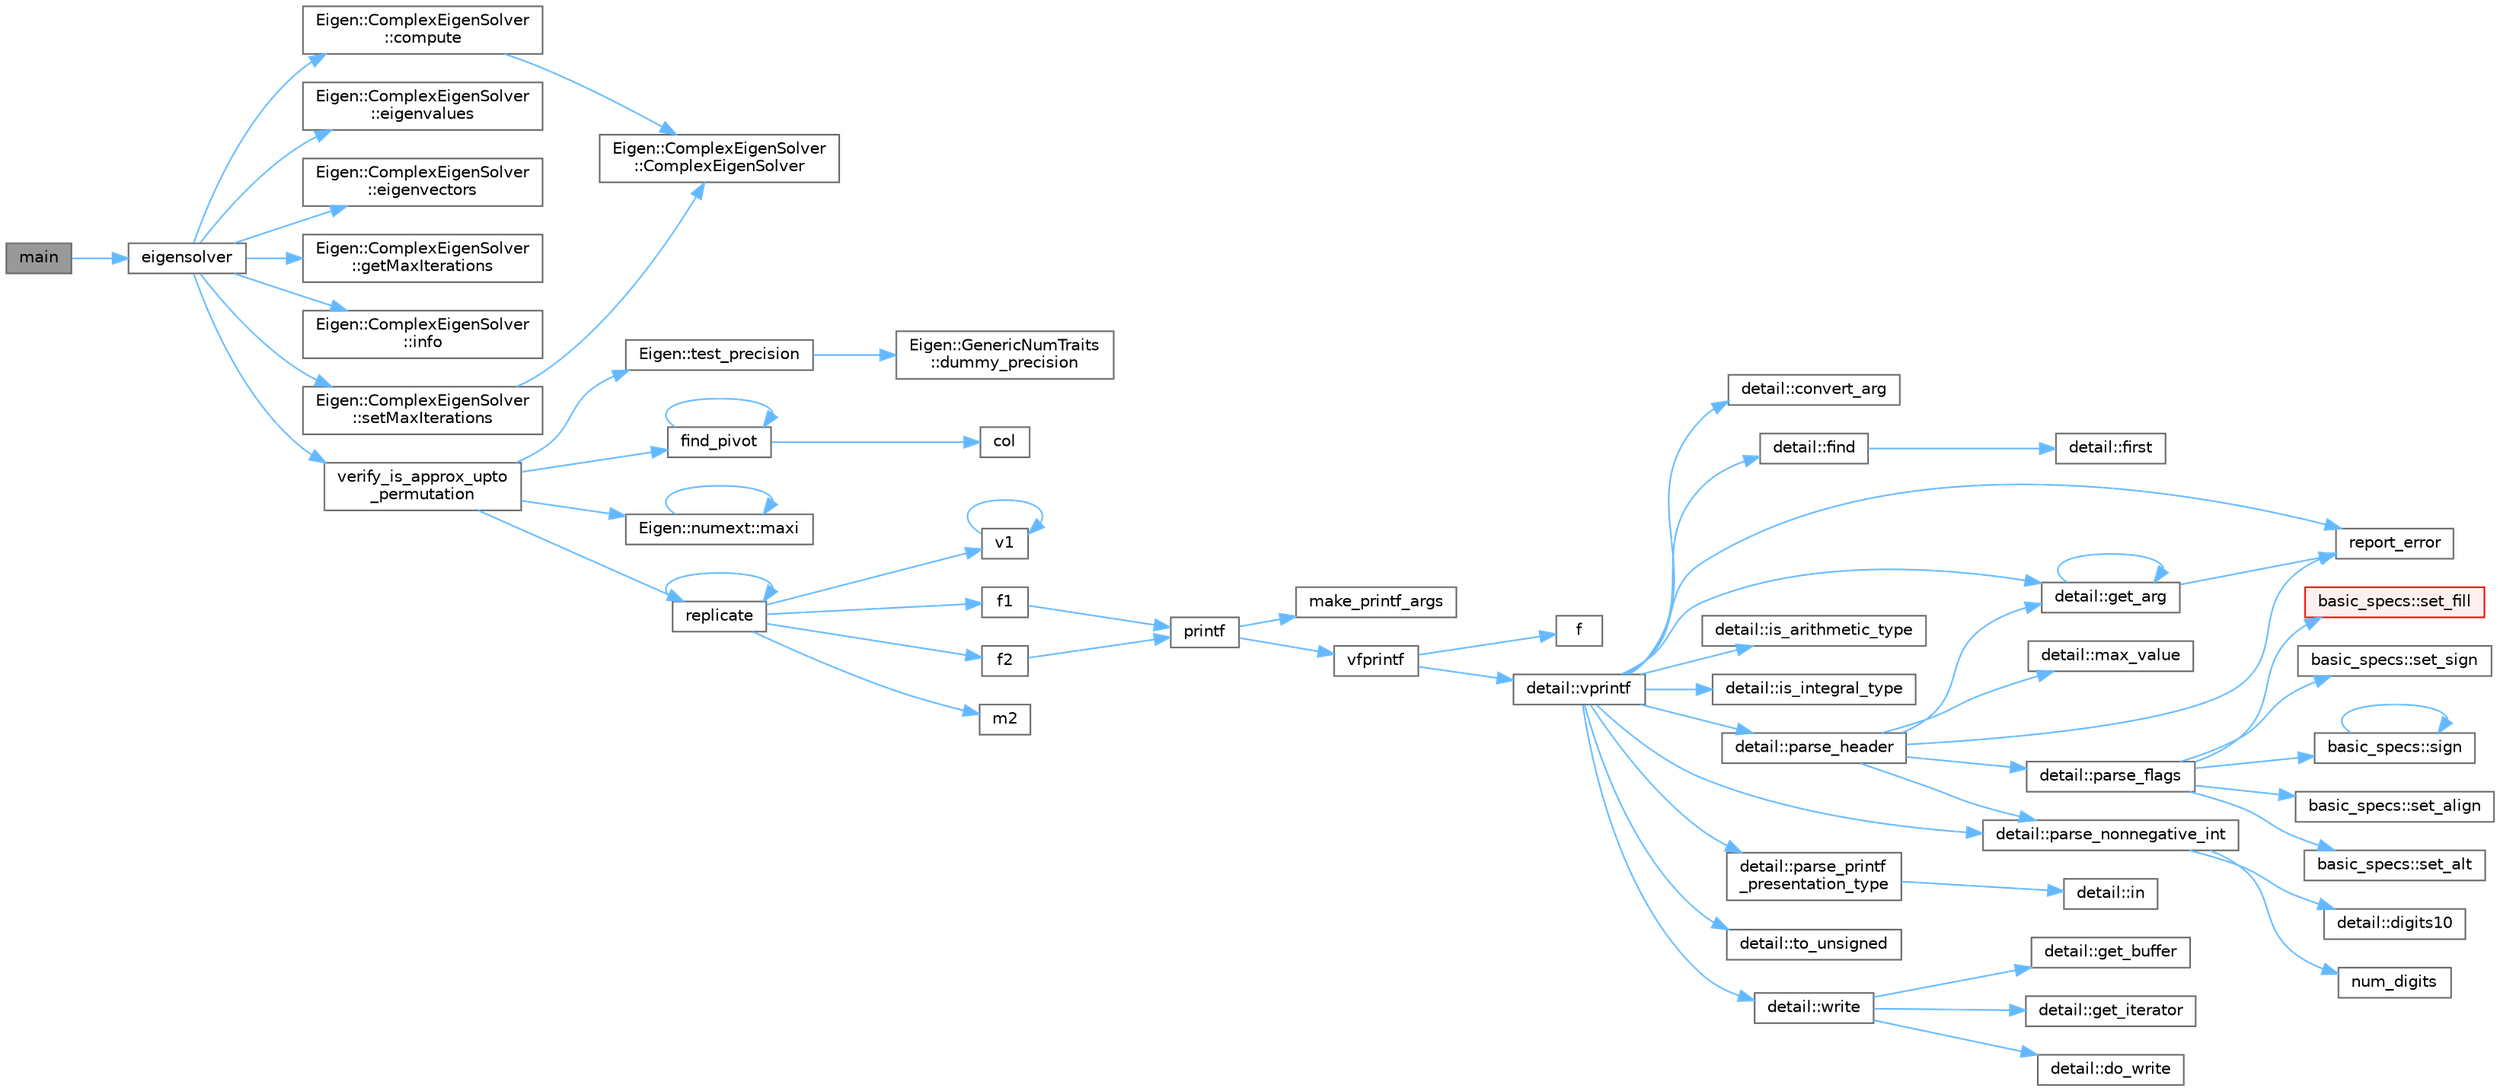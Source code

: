 digraph "main"
{
 // LATEX_PDF_SIZE
  bgcolor="transparent";
  edge [fontname=Helvetica,fontsize=10,labelfontname=Helvetica,labelfontsize=10];
  node [fontname=Helvetica,fontsize=10,shape=box,height=0.2,width=0.4];
  rankdir="LR";
  Node1 [id="Node000001",label="main",height=0.2,width=0.4,color="gray40", fillcolor="grey60", style="filled", fontcolor="black",tooltip=" "];
  Node1 -> Node2 [id="edge1_Node000001_Node000002",color="steelblue1",style="solid",tooltip=" "];
  Node2 [id="Node000002",label="eigensolver",height=0.2,width=0.4,color="grey40", fillcolor="white", style="filled",URL="$eigensolver__complex_8cpp.html#a936952f9210b126877c2c4a0f5f6e084",tooltip=" "];
  Node2 -> Node3 [id="edge2_Node000002_Node000003",color="steelblue1",style="solid",tooltip=" "];
  Node3 [id="Node000003",label="Eigen::ComplexEigenSolver\l::compute",height=0.2,width=0.4,color="grey40", fillcolor="white", style="filled",URL="$class_eigen_1_1_complex_eigen_solver.html#af5acd2af1ffbc97c798c06902b26b6c4",tooltip="Computes eigendecomposition of given matrix."];
  Node3 -> Node4 [id="edge3_Node000003_Node000004",color="steelblue1",style="solid",tooltip=" "];
  Node4 [id="Node000004",label="Eigen::ComplexEigenSolver\l::ComplexEigenSolver",height=0.2,width=0.4,color="grey40", fillcolor="white", style="filled",URL="$class_eigen_1_1_complex_eigen_solver.html#a3322a21574c61eefd450c003515ad802",tooltip="Default constructor."];
  Node2 -> Node5 [id="edge4_Node000002_Node000005",color="steelblue1",style="solid",tooltip=" "];
  Node5 [id="Node000005",label="Eigen::ComplexEigenSolver\l::eigenvalues",height=0.2,width=0.4,color="grey40", fillcolor="white", style="filled",URL="$class_eigen_1_1_complex_eigen_solver.html#a021de3dc1f37d4426a639eea39f9caae",tooltip="Returns the eigenvalues of given matrix."];
  Node2 -> Node6 [id="edge5_Node000002_Node000006",color="steelblue1",style="solid",tooltip=" "];
  Node6 [id="Node000006",label="Eigen::ComplexEigenSolver\l::eigenvectors",height=0.2,width=0.4,color="grey40", fillcolor="white", style="filled",URL="$class_eigen_1_1_complex_eigen_solver.html#a3f455e33d41cde76f622f9b21f536be3",tooltip="Returns the eigenvectors of given matrix."];
  Node2 -> Node7 [id="edge6_Node000002_Node000007",color="steelblue1",style="solid",tooltip=" "];
  Node7 [id="Node000007",label="Eigen::ComplexEigenSolver\l::getMaxIterations",height=0.2,width=0.4,color="grey40", fillcolor="white", style="filled",URL="$class_eigen_1_1_complex_eigen_solver.html#aeec4754e32bf2d1c650bf3aed110c3d3",tooltip="Returns the maximum number of iterations."];
  Node2 -> Node8 [id="edge7_Node000002_Node000008",color="steelblue1",style="solid",tooltip=" "];
  Node8 [id="Node000008",label="Eigen::ComplexEigenSolver\l::info",height=0.2,width=0.4,color="grey40", fillcolor="white", style="filled",URL="$class_eigen_1_1_complex_eigen_solver.html#ad4d9d8b90145900b9686d2dabbe46730",tooltip="Reports whether previous computation was successful."];
  Node2 -> Node9 [id="edge8_Node000002_Node000009",color="steelblue1",style="solid",tooltip=" "];
  Node9 [id="Node000009",label="Eigen::ComplexEigenSolver\l::setMaxIterations",height=0.2,width=0.4,color="grey40", fillcolor="white", style="filled",URL="$class_eigen_1_1_complex_eigen_solver.html#a0e62dccea1a84040c0602cede848505a",tooltip="Sets the maximum number of iterations allowed."];
  Node9 -> Node4 [id="edge9_Node000009_Node000004",color="steelblue1",style="solid",tooltip=" "];
  Node2 -> Node10 [id="edge10_Node000002_Node000010",color="steelblue1",style="solid",tooltip=" "];
  Node10 [id="Node000010",label="verify_is_approx_upto\l_permutation",height=0.2,width=0.4,color="grey40", fillcolor="white", style="filled",URL="$eigensolver__complex_8cpp.html#aa4187a23a508d9ba4e25992ade0580f7",tooltip=" "];
  Node10 -> Node11 [id="edge11_Node000010_Node000011",color="steelblue1",style="solid",tooltip=" "];
  Node11 [id="Node000011",label="find_pivot",height=0.2,width=0.4,color="grey40", fillcolor="white", style="filled",URL="$eigensolver__complex_8cpp.html#a77a711fc919c8e7780bf1071a67eacc0",tooltip=" "];
  Node11 -> Node12 [id="edge12_Node000011_Node000012",color="steelblue1",style="solid",tooltip=" "];
  Node12 [id="Node000012",label="col",height=0.2,width=0.4,color="grey40", fillcolor="white", style="filled",URL="$_matrix_base__col_8cpp.html#aa168d9544aa6d49fce0cbfc0bec849b0",tooltip=" "];
  Node11 -> Node11 [id="edge13_Node000011_Node000011",color="steelblue1",style="solid",tooltip=" "];
  Node10 -> Node13 [id="edge14_Node000010_Node000013",color="steelblue1",style="solid",tooltip=" "];
  Node13 [id="Node000013",label="Eigen::numext::maxi",height=0.2,width=0.4,color="grey40", fillcolor="white", style="filled",URL="$namespace_eigen_1_1numext.html#a29d502349f2ec9897c808e65e0f96eb4",tooltip=" "];
  Node13 -> Node13 [id="edge15_Node000013_Node000013",color="steelblue1",style="solid",tooltip=" "];
  Node10 -> Node14 [id="edge16_Node000010_Node000014",color="steelblue1",style="solid",tooltip=" "];
  Node14 [id="Node000014",label="replicate",height=0.2,width=0.4,color="grey40", fillcolor="white", style="filled",URL="$array__replicate_8cpp.html#ae5c42a5b3544325a1f936c973c834660",tooltip=" "];
  Node14 -> Node15 [id="edge17_Node000014_Node000015",color="steelblue1",style="solid",tooltip=" "];
  Node15 [id="Node000015",label="f1",height=0.2,width=0.4,color="grey40", fillcolor="white", style="filled",URL="$parallel__graph__pipeline_8cpp.html#a20ea9116f00e19915f910ca726f7518f",tooltip=" "];
  Node15 -> Node16 [id="edge18_Node000015_Node000016",color="steelblue1",style="solid",tooltip=" "];
  Node16 [id="Node000016",label="printf",height=0.2,width=0.4,color="grey40", fillcolor="white", style="filled",URL="$printf_8h.html#aee3ed3a831f25f07e7be3919fff2203a",tooltip=" "];
  Node16 -> Node17 [id="edge19_Node000016_Node000017",color="steelblue1",style="solid",tooltip=" "];
  Node17 [id="Node000017",label="make_printf_args",height=0.2,width=0.4,color="grey40", fillcolor="white", style="filled",URL="$printf_8h.html#a27dcc0efcda04388971dbea3c875f122",tooltip=" "];
  Node16 -> Node18 [id="edge20_Node000016_Node000018",color="steelblue1",style="solid",tooltip=" "];
  Node18 [id="Node000018",label="vfprintf",height=0.2,width=0.4,color="grey40", fillcolor="white", style="filled",URL="$printf_8h.html#abb30aad964fc771fb52cf3ad88649df2",tooltip=" "];
  Node18 -> Node19 [id="edge21_Node000018_Node000019",color="steelblue1",style="solid",tooltip=" "];
  Node19 [id="Node000019",label="f",height=0.2,width=0.4,color="grey40", fillcolor="white", style="filled",URL="$cxx11__tensor__map_8cpp.html#a7f507fea02198f6cb81c86640c7b1a4e",tooltip=" "];
  Node18 -> Node20 [id="edge22_Node000018_Node000020",color="steelblue1",style="solid",tooltip=" "];
  Node20 [id="Node000020",label="detail::vprintf",height=0.2,width=0.4,color="grey40", fillcolor="white", style="filled",URL="$namespacedetail.html#a1c8c2218e4c822aa8f743fb9c573717f",tooltip=" "];
  Node20 -> Node21 [id="edge23_Node000020_Node000021",color="steelblue1",style="solid",tooltip=" "];
  Node21 [id="Node000021",label="detail::convert_arg",height=0.2,width=0.4,color="grey40", fillcolor="white", style="filled",URL="$namespacedetail.html#a03c11572c9a664266d6925f327dec7f3",tooltip=" "];
  Node20 -> Node22 [id="edge24_Node000020_Node000022",color="steelblue1",style="solid",tooltip=" "];
  Node22 [id="Node000022",label="detail::find",height=0.2,width=0.4,color="grey40", fillcolor="white", style="filled",URL="$namespacedetail.html#a6b71952fab3dc32f3edb2c3e9811d8d9",tooltip=" "];
  Node22 -> Node23 [id="edge25_Node000022_Node000023",color="steelblue1",style="solid",tooltip=" "];
  Node23 [id="Node000023",label="detail::first",height=0.2,width=0.4,color="grey40", fillcolor="white", style="filled",URL="$namespacedetail.html#a02319a3deb124802b88b61f85987df5e",tooltip=" "];
  Node20 -> Node24 [id="edge26_Node000020_Node000024",color="steelblue1",style="solid",tooltip=" "];
  Node24 [id="Node000024",label="detail::get_arg",height=0.2,width=0.4,color="grey40", fillcolor="white", style="filled",URL="$namespacedetail.html#a342ef250e45bd09b2ef666b6fae1c355",tooltip=" "];
  Node24 -> Node24 [id="edge27_Node000024_Node000024",color="steelblue1",style="solid",tooltip=" "];
  Node24 -> Node25 [id="edge28_Node000024_Node000025",color="steelblue1",style="solid",tooltip=" "];
  Node25 [id="Node000025",label="report_error",height=0.2,width=0.4,color="grey40", fillcolor="white", style="filled",URL="$format-inl_8h.html#a5555893692b00b61b3886349332fd01f",tooltip=" "];
  Node20 -> Node26 [id="edge29_Node000020_Node000026",color="steelblue1",style="solid",tooltip=" "];
  Node26 [id="Node000026",label="detail::is_arithmetic_type",height=0.2,width=0.4,color="grey40", fillcolor="white", style="filled",URL="$namespacedetail.html#a802c50a56a3495fdab6020b375ba1389",tooltip=" "];
  Node20 -> Node27 [id="edge30_Node000020_Node000027",color="steelblue1",style="solid",tooltip=" "];
  Node27 [id="Node000027",label="detail::is_integral_type",height=0.2,width=0.4,color="grey40", fillcolor="white", style="filled",URL="$namespacedetail.html#a2a60f8d1bee41b803f43fc42b707b5d1",tooltip=" "];
  Node20 -> Node28 [id="edge31_Node000020_Node000028",color="steelblue1",style="solid",tooltip=" "];
  Node28 [id="Node000028",label="detail::parse_header",height=0.2,width=0.4,color="grey40", fillcolor="white", style="filled",URL="$namespacedetail.html#afc9d93e58b8edb8077f8bc8eee7f4035",tooltip=" "];
  Node28 -> Node24 [id="edge32_Node000028_Node000024",color="steelblue1",style="solid",tooltip=" "];
  Node28 -> Node29 [id="edge33_Node000028_Node000029",color="steelblue1",style="solid",tooltip=" "];
  Node29 [id="Node000029",label="detail::max_value",height=0.2,width=0.4,color="grey40", fillcolor="white", style="filled",URL="$namespacedetail.html#a45c2130c44ebe54179eafcee3cda2bfb",tooltip=" "];
  Node28 -> Node30 [id="edge34_Node000028_Node000030",color="steelblue1",style="solid",tooltip=" "];
  Node30 [id="Node000030",label="detail::parse_flags",height=0.2,width=0.4,color="grey40", fillcolor="white", style="filled",URL="$namespacedetail.html#a4213daed116a37e1767881da51238261",tooltip=" "];
  Node30 -> Node31 [id="edge35_Node000030_Node000031",color="steelblue1",style="solid",tooltip=" "];
  Node31 [id="Node000031",label="basic_specs::set_align",height=0.2,width=0.4,color="grey40", fillcolor="white", style="filled",URL="$classbasic__specs.html#ad73b6f854341aaabc744bf54e6ea6af6",tooltip=" "];
  Node30 -> Node32 [id="edge36_Node000030_Node000032",color="steelblue1",style="solid",tooltip=" "];
  Node32 [id="Node000032",label="basic_specs::set_alt",height=0.2,width=0.4,color="grey40", fillcolor="white", style="filled",URL="$classbasic__specs.html#a5f10314706a8a3d579f882f30d283b61",tooltip=" "];
  Node30 -> Node33 [id="edge37_Node000030_Node000033",color="steelblue1",style="solid",tooltip=" "];
  Node33 [id="Node000033",label="basic_specs::set_fill",height=0.2,width=0.4,color="red", fillcolor="#FFF0F0", style="filled",URL="$classbasic__specs.html#a1600987fb39fed5dfdac21b218061a9e",tooltip=" "];
  Node30 -> Node35 [id="edge38_Node000030_Node000035",color="steelblue1",style="solid",tooltip=" "];
  Node35 [id="Node000035",label="basic_specs::set_sign",height=0.2,width=0.4,color="grey40", fillcolor="white", style="filled",URL="$classbasic__specs.html#a7020ec66ba6918727e4102567c5c731a",tooltip=" "];
  Node30 -> Node36 [id="edge39_Node000030_Node000036",color="steelblue1",style="solid",tooltip=" "];
  Node36 [id="Node000036",label="basic_specs::sign",height=0.2,width=0.4,color="grey40", fillcolor="white", style="filled",URL="$classbasic__specs.html#a380e6ff33a8ae05e3ef479bf95696ad2",tooltip=" "];
  Node36 -> Node36 [id="edge40_Node000036_Node000036",color="steelblue1",style="solid",tooltip=" "];
  Node28 -> Node37 [id="edge41_Node000028_Node000037",color="steelblue1",style="solid",tooltip=" "];
  Node37 [id="Node000037",label="detail::parse_nonnegative_int",height=0.2,width=0.4,color="grey40", fillcolor="white", style="filled",URL="$namespacedetail.html#a338caba782225e115a9902d4d0835f5f",tooltip=" "];
  Node37 -> Node38 [id="edge42_Node000037_Node000038",color="steelblue1",style="solid",tooltip=" "];
  Node38 [id="Node000038",label="detail::digits10",height=0.2,width=0.4,color="grey40", fillcolor="white", style="filled",URL="$namespacedetail.html#a3a043db05db2d07deb2d98ba2d04b4eb",tooltip=" "];
  Node37 -> Node39 [id="edge43_Node000037_Node000039",color="steelblue1",style="solid",tooltip=" "];
  Node39 [id="Node000039",label="num_digits",height=0.2,width=0.4,color="grey40", fillcolor="white", style="filled",URL="$_sequence_8c.html#aa16e8c03d098498ad9c8839cf2c48044",tooltip=" "];
  Node28 -> Node25 [id="edge44_Node000028_Node000025",color="steelblue1",style="solid",tooltip=" "];
  Node20 -> Node37 [id="edge45_Node000020_Node000037",color="steelblue1",style="solid",tooltip=" "];
  Node20 -> Node40 [id="edge46_Node000020_Node000040",color="steelblue1",style="solid",tooltip=" "];
  Node40 [id="Node000040",label="detail::parse_printf\l_presentation_type",height=0.2,width=0.4,color="grey40", fillcolor="white", style="filled",URL="$namespacedetail.html#aa2cb095169b23e3a66260ad7078f44cc",tooltip=" "];
  Node40 -> Node41 [id="edge47_Node000040_Node000041",color="steelblue1",style="solid",tooltip=" "];
  Node41 [id="Node000041",label="detail::in",height=0.2,width=0.4,color="grey40", fillcolor="white", style="filled",URL="$namespacedetail.html#a52a5e2ed06c229dcf95ea5c46d48d05e",tooltip=" "];
  Node20 -> Node25 [id="edge48_Node000020_Node000025",color="steelblue1",style="solid",tooltip=" "];
  Node20 -> Node42 [id="edge49_Node000020_Node000042",color="steelblue1",style="solid",tooltip=" "];
  Node42 [id="Node000042",label="detail::to_unsigned",height=0.2,width=0.4,color="grey40", fillcolor="white", style="filled",URL="$namespacedetail.html#a4855e668246c731a97484efc329f2aac",tooltip=" "];
  Node20 -> Node43 [id="edge50_Node000020_Node000043",color="steelblue1",style="solid",tooltip=" "];
  Node43 [id="Node000043",label="detail::write",height=0.2,width=0.4,color="grey40", fillcolor="white", style="filled",URL="$namespacedetail.html#a29dacf26eedc9e3575fb57329a5ca0a3",tooltip=" "];
  Node43 -> Node44 [id="edge51_Node000043_Node000044",color="steelblue1",style="solid",tooltip=" "];
  Node44 [id="Node000044",label="detail::do_write",height=0.2,width=0.4,color="grey40", fillcolor="white", style="filled",URL="$namespacedetail.html#a5007cc441bd246a9096070c10d1ea683",tooltip=" "];
  Node43 -> Node45 [id="edge52_Node000043_Node000045",color="steelblue1",style="solid",tooltip=" "];
  Node45 [id="Node000045",label="detail::get_buffer",height=0.2,width=0.4,color="grey40", fillcolor="white", style="filled",URL="$namespacedetail.html#ad803bb19df422bc4c4f92d75c7564437",tooltip=" "];
  Node43 -> Node46 [id="edge53_Node000043_Node000046",color="steelblue1",style="solid",tooltip=" "];
  Node46 [id="Node000046",label="detail::get_iterator",height=0.2,width=0.4,color="grey40", fillcolor="white", style="filled",URL="$namespacedetail.html#a05e3e231207d3f28f83261c2e7ad2fe5",tooltip=" "];
  Node14 -> Node47 [id="edge54_Node000014_Node000047",color="steelblue1",style="solid",tooltip=" "];
  Node47 [id="Node000047",label="f2",height=0.2,width=0.4,color="grey40", fillcolor="white", style="filled",URL="$parallel__graph__pipeline_8cpp.html#a894124d17350678007462a79ecc7eb36",tooltip=" "];
  Node47 -> Node16 [id="edge55_Node000047_Node000016",color="steelblue1",style="solid",tooltip=" "];
  Node14 -> Node48 [id="edge56_Node000014_Node000048",color="steelblue1",style="solid",tooltip=" "];
  Node48 [id="Node000048",label="m2",height=0.2,width=0.4,color="grey40", fillcolor="white", style="filled",URL="$_tutorial___map__using_8cpp.html#ab3a01b595d22393ace0d30d5fa299f76",tooltip=" "];
  Node14 -> Node14 [id="edge57_Node000014_Node000014",color="steelblue1",style="solid",tooltip=" "];
  Node14 -> Node49 [id="edge58_Node000014_Node000049",color="steelblue1",style="solid",tooltip=" "];
  Node49 [id="Node000049",label="v1",height=0.2,width=0.4,color="grey40", fillcolor="white", style="filled",URL="$_tutorial___reshape_mat2_vec_8cpp.html#a10bd710692c91bc238f2e1da77730678",tooltip=" "];
  Node49 -> Node49 [id="edge59_Node000049_Node000049",color="steelblue1",style="solid",tooltip=" "];
  Node10 -> Node50 [id="edge60_Node000010_Node000050",color="steelblue1",style="solid",tooltip=" "];
  Node50 [id="Node000050",label="Eigen::test_precision",height=0.2,width=0.4,color="grey40", fillcolor="white", style="filled",URL="$namespace_eigen.html#a59fa1c0c2d234197bce8d461a4776793",tooltip=" "];
  Node50 -> Node51 [id="edge61_Node000050_Node000051",color="steelblue1",style="solid",tooltip=" "];
  Node51 [id="Node000051",label="Eigen::GenericNumTraits\l::dummy_precision",height=0.2,width=0.4,color="grey40", fillcolor="white", style="filled",URL="$struct_eigen_1_1_generic_num_traits.html#a77dc085cf094c377faaf0c520e3e4efa",tooltip=" "];
}
